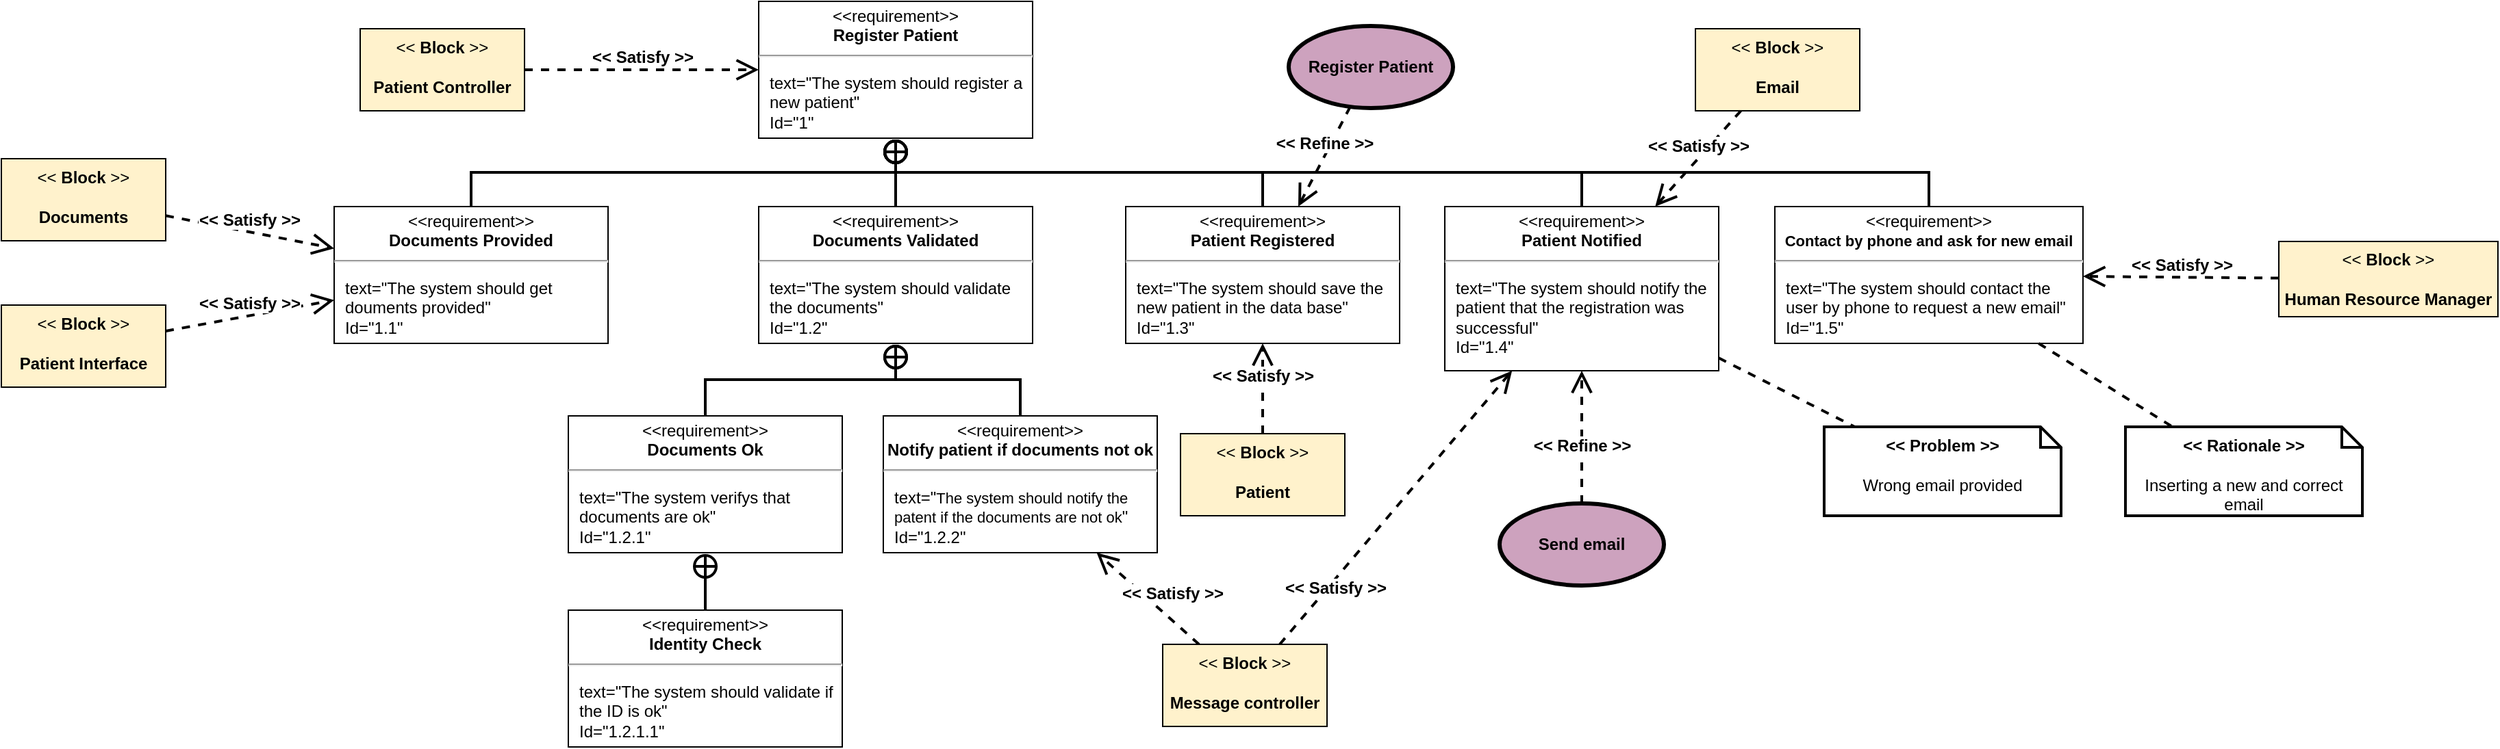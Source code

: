 <mxfile version="24.4.8" type="github">
  <diagram name="Página-1" id="mGCjM0xPOUWwRISaZ-gU">
    <mxGraphModel dx="1861" dy="647" grid="0" gridSize="10" guides="1" tooltips="1" connect="1" arrows="1" fold="1" page="0" pageScale="1" pageWidth="827" pageHeight="1169" math="0" shadow="0">
      <root>
        <mxCell id="0" />
        <mxCell id="1" parent="0" />
        <mxCell id="nnxOR7MUioTcY6HnBUIz-1" value="&lt;p style=&quot;margin:0px;margin-top:4px;text-align:center;&quot;&gt;&amp;lt;&amp;lt;requirement&amp;gt;&amp;gt;&lt;br&gt;&lt;b&gt;Register Patient&lt;/b&gt;&lt;/p&gt;&lt;hr&gt;&lt;p&gt;&lt;/p&gt;&lt;p style=&quot;margin:0px;margin-left:8px;text-align:left;&quot;&gt;text=&quot;The system should register a new patient&quot;&lt;br&gt;Id=&quot;1&quot;&lt;/p&gt;" style="shape=rect;overflow=fill;html=1;whiteSpace=wrap;align=center;" parent="1" vertex="1">
          <mxGeometry x="359" y="40" width="200" height="100" as="geometry" />
        </mxCell>
        <mxCell id="nnxOR7MUioTcY6HnBUIz-3" value="&lt;p style=&quot;margin:0px;margin-top:4px;text-align:center;&quot;&gt;&amp;lt;&amp;lt;requirement&amp;gt;&amp;gt;&lt;br&gt;&lt;b&gt;Documents Provided&lt;/b&gt;&lt;/p&gt;&lt;hr&gt;&lt;p&gt;&lt;/p&gt;&lt;p style=&quot;margin:0px;margin-left:8px;text-align:left;&quot;&gt;text=&quot;The system should get douments provided&quot;&lt;br&gt;Id=&quot;1.1&quot;&lt;/p&gt;" style="shape=rect;overflow=fill;html=1;whiteSpace=wrap;align=center;" parent="1" vertex="1">
          <mxGeometry x="49" y="190" width="200" height="100" as="geometry" />
        </mxCell>
        <mxCell id="nnxOR7MUioTcY6HnBUIz-4" value="&lt;p style=&quot;margin:0px;margin-top:4px;text-align:center;&quot;&gt;&amp;lt;&amp;lt;requirement&amp;gt;&amp;gt;&lt;br&gt;&lt;b&gt;Documents Validated&lt;/b&gt;&lt;/p&gt;&lt;hr&gt;&lt;p&gt;&lt;/p&gt;&lt;p style=&quot;margin:0px;margin-left:8px;text-align:left;&quot;&gt;text=&quot;The system should validate the documents&quot;&lt;br&gt;Id=&quot;1.2&quot;&lt;/p&gt;" style="shape=rect;overflow=fill;html=1;whiteSpace=wrap;align=center;" parent="1" vertex="1">
          <mxGeometry x="359" y="190" width="200" height="100" as="geometry" />
        </mxCell>
        <mxCell id="nnxOR7MUioTcY6HnBUIz-6" value="&lt;p style=&quot;margin:0px;margin-top:4px;text-align:center;&quot;&gt;&amp;lt;&amp;lt;requirement&amp;gt;&amp;gt;&lt;br&gt;&lt;b&gt;Documents Ok&lt;/b&gt;&lt;/p&gt;&lt;hr&gt;&lt;p&gt;&lt;/p&gt;&lt;p style=&quot;margin:0px;margin-left:8px;text-align:left;&quot;&gt;text=&quot;The system verifys that documents are ok&quot;&lt;br&gt;Id=&quot;1.2.1&quot;&lt;/p&gt;" style="shape=rect;overflow=fill;html=1;whiteSpace=wrap;align=center;" parent="1" vertex="1">
          <mxGeometry x="220" y="343" width="200" height="100" as="geometry" />
        </mxCell>
        <mxCell id="nnxOR7MUioTcY6HnBUIz-7" value="&lt;p style=&quot;margin:0px;margin-top:4px;text-align:center;&quot;&gt;&amp;lt;&amp;lt;requirement&amp;gt;&amp;gt;&lt;br&gt;&lt;b&gt;Notify patient if documents not ok&lt;/b&gt;&lt;/p&gt;&lt;hr&gt;&lt;p&gt;&lt;/p&gt;&lt;p style=&quot;margin:0px;margin-left:8px;text-align:left;&quot;&gt;text=&quot;&lt;span style=&quot;font-size: 11px; text-align: center; background-color: rgb(255, 255, 255);&quot;&gt;The system should notify the patent if the documents are not ok&lt;/span&gt;&quot;&lt;br&gt;Id=&quot;1.2.2&quot;&lt;/p&gt;" style="shape=rect;overflow=fill;html=1;whiteSpace=wrap;align=center;" parent="1" vertex="1">
          <mxGeometry x="450" y="343" width="200" height="100" as="geometry" />
        </mxCell>
        <mxCell id="nnxOR7MUioTcY6HnBUIz-8" value="&lt;p style=&quot;margin:0px;margin-top:4px;text-align:center;&quot;&gt;&amp;lt;&amp;lt;requirement&amp;gt;&amp;gt;&lt;br&gt;&lt;b&gt;Identity Check&lt;/b&gt;&lt;/p&gt;&lt;hr&gt;&lt;p&gt;&lt;/p&gt;&lt;p style=&quot;margin:0px;margin-left:8px;text-align:left;&quot;&gt;text=&quot;The system should validate if the ID is ok&quot;&lt;br&gt;Id=&quot;1.2.1.1&quot;&lt;/p&gt;" style="shape=rect;overflow=fill;html=1;whiteSpace=wrap;align=center;" parent="1" vertex="1">
          <mxGeometry x="220" y="485" width="200" height="100" as="geometry" />
        </mxCell>
        <mxCell id="nnxOR7MUioTcY6HnBUIz-9" value="&lt;p style=&quot;margin:0px;margin-top:4px;text-align:center;&quot;&gt;&amp;lt;&amp;lt;requirement&amp;gt;&amp;gt;&lt;br&gt;&lt;b&gt;Patient Registered&lt;/b&gt;&lt;/p&gt;&lt;hr&gt;&lt;p&gt;&lt;/p&gt;&lt;p style=&quot;margin:0px;margin-left:8px;text-align:left;&quot;&gt;text=&quot;The system should save the new patient in the data base&quot;&lt;br&gt;Id=&quot;1.3&quot;&lt;/p&gt;" style="shape=rect;overflow=fill;html=1;whiteSpace=wrap;align=center;" parent="1" vertex="1">
          <mxGeometry x="627" y="190" width="200" height="100" as="geometry" />
        </mxCell>
        <mxCell id="GlkqnVBeI32GuJ0cnk9J-12" style="rounded=0;orthogonalLoop=1;jettySize=auto;html=1;endArrow=none;endFill=0;strokeWidth=2;dashed=1;" parent="1" source="nnxOR7MUioTcY6HnBUIz-10" target="GlkqnVBeI32GuJ0cnk9J-11" edge="1">
          <mxGeometry relative="1" as="geometry" />
        </mxCell>
        <mxCell id="nnxOR7MUioTcY6HnBUIz-10" value="&lt;p style=&quot;margin:0px;margin-top:4px;text-align:center;&quot;&gt;&amp;lt;&amp;lt;requirement&amp;gt;&amp;gt;&lt;br&gt;&lt;b&gt;Patient Notified&lt;/b&gt;&lt;/p&gt;&lt;hr&gt;&lt;p&gt;&lt;/p&gt;&lt;p style=&quot;margin:0px;margin-left:8px;text-align:left;&quot;&gt;text=&quot;The system should notify the patient that the registration was successful&quot;&lt;br&gt;Id=&quot;1.4&quot;&lt;/p&gt;" style="shape=rect;overflow=fill;html=1;whiteSpace=wrap;align=center;" parent="1" vertex="1">
          <mxGeometry x="860" y="190" width="200" height="120" as="geometry" />
        </mxCell>
        <mxCell id="nnxOR7MUioTcY6HnBUIz-11" value="&lt;p style=&quot;margin:0px;margin-top:4px;text-align:center;&quot;&gt;&amp;lt;&amp;lt;requirement&amp;gt;&amp;gt;&lt;br&gt;&lt;span style=&quot;font-size: 11px; background-color: rgb(255, 255, 255);&quot;&gt;&lt;b&gt;Contact by phone and ask for new email&lt;/b&gt;&lt;/span&gt;&lt;br&gt;&lt;/p&gt;&lt;hr&gt;&lt;p&gt;&lt;/p&gt;&lt;p style=&quot;margin:0px;margin-left:8px;text-align:left;&quot;&gt;text=&quot;The system should contact the user by phone to request a new email&quot;&lt;br&gt;Id=&quot;1.5&quot;&lt;/p&gt;" style="shape=rect;overflow=fill;html=1;whiteSpace=wrap;align=center;" parent="1" vertex="1">
          <mxGeometry x="1101" y="190" width="225" height="100" as="geometry" />
        </mxCell>
        <mxCell id="nnxOR7MUioTcY6HnBUIz-16" value="&amp;lt;&amp;lt; &lt;b&gt;Block&amp;nbsp;&lt;/b&gt;&amp;gt;&amp;gt;&lt;br&gt;&lt;br&gt;&lt;b&gt;Human Resource Manager&lt;/b&gt;" style="html=1;align=center;verticalAlign=middle;dashed=0;whiteSpace=wrap;fillColor=#FFF2CC;" parent="1" vertex="1">
          <mxGeometry x="1469" y="215.5" width="160" height="55" as="geometry" />
        </mxCell>
        <mxCell id="GlkqnVBeI32GuJ0cnk9J-1" value="&amp;lt;&amp;lt; &lt;b&gt;Block &lt;/b&gt;&amp;gt;&amp;gt;&lt;div&gt;&lt;br&gt;&lt;b&gt;Documents&lt;/b&gt;&lt;/div&gt;" style="shape=rect;html=1;whiteSpace=wrap;align=center;verticalAlign=top;fillColor=#FFF2CC;" parent="1" vertex="1">
          <mxGeometry x="-194" y="155" width="120" height="60" as="geometry" />
        </mxCell>
        <mxCell id="GlkqnVBeI32GuJ0cnk9J-7" value="&amp;lt;&amp;lt; &lt;b&gt;Block &lt;/b&gt;&amp;gt;&amp;gt;&lt;div&gt;&lt;br&gt;&lt;b&gt;Email&lt;/b&gt;&lt;/div&gt;" style="shape=rect;html=1;whiteSpace=wrap;align=center;verticalAlign=top;fillColor=#FFF2CC;" parent="1" vertex="1">
          <mxGeometry x="1043" y="60" width="120" height="60" as="geometry" />
        </mxCell>
        <mxCell id="GlkqnVBeI32GuJ0cnk9J-8" value="&lt;font style=&quot;font-size: 12px;&quot;&gt;&lt;b&gt;&amp;lt;&amp;lt; Satisfy &amp;gt;&amp;gt;&lt;/b&gt;&lt;/font&gt;" style="edgeStyle=none;html=1;endArrow=open;endSize=12;dashed=1;verticalAlign=bottom;rounded=0;strokeWidth=2;" parent="1" source="GlkqnVBeI32GuJ0cnk9J-7" target="nnxOR7MUioTcY6HnBUIz-10" edge="1">
          <mxGeometry width="160" relative="1" as="geometry">
            <mxPoint x="1054" y="441.0" as="sourcePoint" />
            <mxPoint x="1214" y="441.0" as="targetPoint" />
          </mxGeometry>
        </mxCell>
        <mxCell id="GlkqnVBeI32GuJ0cnk9J-11" value="&lt;span style=&quot;background-color: initial;&quot;&gt;&lt;b&gt;&amp;lt;&amp;lt; Problem &amp;gt;&amp;gt;&lt;/b&gt;&lt;/span&gt;&lt;div&gt;&lt;div style=&quot;font-weight: bold; text-align: left;&quot;&gt;&lt;br&gt;&lt;/div&gt;&lt;div style=&quot;&quot;&gt;Wrong email provided&lt;/div&gt;&lt;/div&gt;" style="shape=note;size=15;align=center;spacingLeft=0;html=1;whiteSpace=wrap;verticalAlign=top;strokeWidth=2;" parent="1" vertex="1">
          <mxGeometry x="1137" y="351" width="173" height="65" as="geometry" />
        </mxCell>
        <mxCell id="GlkqnVBeI32GuJ0cnk9J-14" value="&lt;span style=&quot;background-color: initial;&quot;&gt;&lt;b&gt;&amp;lt;&amp;lt; Rationale &amp;gt;&amp;gt;&lt;/b&gt;&lt;/span&gt;&lt;div&gt;&lt;div style=&quot;font-weight: bold; text-align: left;&quot;&gt;&lt;br&gt;&lt;/div&gt;&lt;div style=&quot;&quot;&gt;Inserting a new and correct email&lt;/div&gt;&lt;/div&gt;" style="shape=note;size=15;align=center;spacingLeft=0;html=1;whiteSpace=wrap;verticalAlign=top;strokeWidth=2;" parent="1" vertex="1">
          <mxGeometry x="1357" y="351" width="173" height="65" as="geometry" />
        </mxCell>
        <mxCell id="GlkqnVBeI32GuJ0cnk9J-15" style="rounded=0;orthogonalLoop=1;jettySize=auto;html=1;endArrow=none;endFill=0;strokeWidth=2;dashed=1;" parent="1" source="nnxOR7MUioTcY6HnBUIz-11" target="GlkqnVBeI32GuJ0cnk9J-14" edge="1">
          <mxGeometry relative="1" as="geometry">
            <mxPoint x="992" y="323" as="sourcePoint" />
            <mxPoint x="1024" y="412" as="targetPoint" />
          </mxGeometry>
        </mxCell>
        <mxCell id="REUDDeqgJxIMgfKwqpik-3" value="&lt;font style=&quot;font-size: 12px;&quot;&gt;&lt;b&gt;&amp;lt;&amp;lt; Satisfy &amp;gt;&amp;gt;&lt;/b&gt;&lt;/font&gt;" style="edgeStyle=none;html=1;endArrow=open;endSize=12;dashed=1;verticalAlign=bottom;rounded=0;strokeWidth=2;" parent="1" source="REUDDeqgJxIMgfKwqpik-6" target="nnxOR7MUioTcY6HnBUIz-1" edge="1">
          <mxGeometry width="160" relative="1" as="geometry">
            <mxPoint x="74" y="90" as="sourcePoint" />
            <mxPoint x="600" y="216.0" as="targetPoint" />
          </mxGeometry>
        </mxCell>
        <mxCell id="REUDDeqgJxIMgfKwqpik-4" value="&amp;lt;&amp;lt; &lt;b&gt;Block &lt;/b&gt;&amp;gt;&amp;gt;&lt;div&gt;&lt;br&gt;&lt;b&gt;Patient Interface&lt;/b&gt;&lt;/div&gt;" style="shape=rect;html=1;whiteSpace=wrap;align=center;verticalAlign=top;fillColor=#FFF2CC;" parent="1" vertex="1">
          <mxGeometry x="-194" y="262" width="120" height="60" as="geometry" />
        </mxCell>
        <mxCell id="REUDDeqgJxIMgfKwqpik-6" value="&amp;lt;&amp;lt; &lt;b&gt;Block &lt;/b&gt;&amp;gt;&amp;gt;&lt;div&gt;&lt;br&gt;&lt;b&gt;Patient Controller&lt;/b&gt;&lt;/div&gt;&lt;div&gt;&lt;b&gt;&lt;br&gt;&lt;/b&gt;&lt;/div&gt;" style="shape=rect;html=1;whiteSpace=wrap;align=center;verticalAlign=top;fillColor=#FFF2CC;" parent="1" vertex="1">
          <mxGeometry x="68" y="60" width="120" height="60" as="geometry" />
        </mxCell>
        <mxCell id="REUDDeqgJxIMgfKwqpik-8" value="Register Patient" style="shape=ellipse;html=1;strokeWidth=3;fontStyle=1;whiteSpace=wrap;align=center;perimeter=ellipsePerimeter;fillColor=#CDA2BE;" parent="1" vertex="1">
          <mxGeometry x="746.0" y="58" width="120" height="60" as="geometry" />
        </mxCell>
        <mxCell id="REUDDeqgJxIMgfKwqpik-9" value="&lt;font style=&quot;font-size: 12px;&quot;&gt;&lt;b&gt;&amp;lt;&amp;lt; Refine &amp;gt;&amp;gt;&lt;/b&gt;&lt;/font&gt;" style="edgeStyle=none;html=1;endArrow=open;endSize=12;dashed=1;verticalAlign=bottom;rounded=0;strokeWidth=2;" parent="1" source="REUDDeqgJxIMgfKwqpik-10" target="nnxOR7MUioTcY6HnBUIz-10" edge="1">
          <mxGeometry x="-0.319" width="160" relative="1" as="geometry">
            <mxPoint x="1084.282" y="520.726" as="sourcePoint" />
            <mxPoint x="1045.0" y="585" as="targetPoint" />
            <mxPoint as="offset" />
          </mxGeometry>
        </mxCell>
        <mxCell id="REUDDeqgJxIMgfKwqpik-10" value="Send email" style="shape=ellipse;html=1;strokeWidth=3;fontStyle=1;whiteSpace=wrap;align=center;perimeter=ellipsePerimeter;fillColor=#CDA2BE;" parent="1" vertex="1">
          <mxGeometry x="900.0" y="407" width="120" height="60" as="geometry" />
        </mxCell>
        <mxCell id="REUDDeqgJxIMgfKwqpik-11" value="&lt;font style=&quot;font-size: 12px;&quot;&gt;&lt;b&gt;&amp;lt;&amp;lt; Satisfy &amp;gt;&amp;gt;&lt;/b&gt;&lt;/font&gt;" style="edgeStyle=none;html=1;endArrow=open;endSize=12;dashed=1;verticalAlign=bottom;rounded=0;strokeWidth=2;" parent="1" source="TKuCa-1dWPl5aqtaTBc1-15" target="nnxOR7MUioTcY6HnBUIz-7" edge="1">
          <mxGeometry x="-0.346" y="-8" width="160" relative="1" as="geometry">
            <mxPoint x="712.627" y="495" as="sourcePoint" />
            <mxPoint x="691.746" y="416" as="targetPoint" />
            <mxPoint as="offset" />
          </mxGeometry>
        </mxCell>
        <mxCell id="REUDDeqgJxIMgfKwqpik-12" value="&lt;font style=&quot;font-size: 12px;&quot;&gt;&lt;b&gt;&amp;lt;&amp;lt; Satisfy &amp;gt;&amp;gt;&lt;/b&gt;&lt;/font&gt;" style="edgeStyle=none;html=1;endArrow=open;endSize=12;dashed=1;verticalAlign=bottom;rounded=0;strokeWidth=2;" parent="1" source="TKuCa-1dWPl5aqtaTBc1-15" target="nnxOR7MUioTcY6HnBUIz-10" edge="1">
          <mxGeometry x="-0.61" y="-10" width="160" relative="1" as="geometry">
            <mxPoint x="766.29" y="495" as="sourcePoint" />
            <mxPoint x="701.51" y="452" as="targetPoint" />
            <mxPoint as="offset" />
          </mxGeometry>
        </mxCell>
        <mxCell id="REUDDeqgJxIMgfKwqpik-13" value="&lt;font style=&quot;font-size: 12px;&quot;&gt;&lt;b&gt;&amp;lt;&amp;lt; Satisfy &amp;gt;&amp;gt;&lt;/b&gt;&lt;/font&gt;" style="edgeStyle=none;html=1;endArrow=open;endSize=12;dashed=1;verticalAlign=bottom;rounded=0;strokeWidth=2;" parent="1" source="nnxOR7MUioTcY6HnBUIz-16" target="nnxOR7MUioTcY6HnBUIz-11" edge="1">
          <mxGeometry width="160" relative="1" as="geometry">
            <mxPoint x="1166" y="305.0" as="sourcePoint" />
            <mxPoint x="1326" y="305.0" as="targetPoint" />
          </mxGeometry>
        </mxCell>
        <mxCell id="REUDDeqgJxIMgfKwqpik-14" value="&lt;font style=&quot;font-size: 12px;&quot;&gt;&lt;b&gt;&amp;lt;&amp;lt; Refine &amp;gt;&amp;gt;&lt;/b&gt;&lt;/font&gt;" style="edgeStyle=none;html=1;endArrow=open;endSize=12;dashed=1;verticalAlign=bottom;rounded=0;strokeWidth=2;" parent="1" source="REUDDeqgJxIMgfKwqpik-8" target="nnxOR7MUioTcY6HnBUIz-9" edge="1">
          <mxGeometry width="160" relative="1" as="geometry">
            <mxPoint x="1035" y="283" as="sourcePoint" />
            <mxPoint x="1195" y="283" as="targetPoint" />
          </mxGeometry>
        </mxCell>
        <mxCell id="TKuCa-1dWPl5aqtaTBc1-1" value="&lt;font style=&quot;font-size: 12px;&quot;&gt;&lt;b&gt;&amp;lt;&amp;lt; Satisfy &amp;gt;&amp;gt;&lt;/b&gt;&lt;/font&gt;" style="edgeStyle=none;html=1;endArrow=open;endSize=12;dashed=1;verticalAlign=bottom;rounded=0;strokeWidth=2;" parent="1" source="TKuCa-1dWPl5aqtaTBc1-2" target="nnxOR7MUioTcY6HnBUIz-9" edge="1">
          <mxGeometry width="160" relative="1" as="geometry">
            <mxPoint x="727" y="361" as="sourcePoint" />
            <mxPoint x="835" y="350.0" as="targetPoint" />
          </mxGeometry>
        </mxCell>
        <mxCell id="TKuCa-1dWPl5aqtaTBc1-2" value="&amp;lt;&amp;lt; &lt;b&gt;Block &lt;/b&gt;&amp;gt;&amp;gt;&lt;div&gt;&lt;br&gt;&lt;b&gt;Patient&lt;/b&gt;&lt;/div&gt;" style="shape=rect;html=1;whiteSpace=wrap;align=center;verticalAlign=top;fillColor=#FFF2CC;" parent="1" vertex="1">
          <mxGeometry x="667" y="356" width="120" height="60" as="geometry" />
        </mxCell>
        <mxCell id="TKuCa-1dWPl5aqtaTBc1-3" value="" style="endArrow=circlePlus;html=1;rounded=0;strokeWidth=2;endFill=0;entryX=0.5;entryY=1;entryDx=0;entryDy=0;exitX=0.5;exitY=0;exitDx=0;exitDy=0;edgeStyle=orthogonalEdgeStyle;" parent="1" source="nnxOR7MUioTcY6HnBUIz-4" target="nnxOR7MUioTcY6HnBUIz-1" edge="1">
          <mxGeometry width="50" height="50" relative="1" as="geometry">
            <mxPoint x="644" y="182" as="sourcePoint" />
            <mxPoint x="644" y="123" as="targetPoint" />
          </mxGeometry>
        </mxCell>
        <mxCell id="TKuCa-1dWPl5aqtaTBc1-4" value="" style="endArrow=circlePlus;html=1;rounded=0;strokeWidth=2;endFill=0;entryX=0.5;entryY=1;entryDx=0;entryDy=0;exitX=0.5;exitY=0;exitDx=0;exitDy=0;edgeStyle=orthogonalEdgeStyle;" parent="1" source="nnxOR7MUioTcY6HnBUIz-9" target="nnxOR7MUioTcY6HnBUIz-1" edge="1">
          <mxGeometry width="50" height="50" relative="1" as="geometry">
            <mxPoint x="512" y="193" as="sourcePoint" />
            <mxPoint x="512" y="143" as="targetPoint" />
          </mxGeometry>
        </mxCell>
        <mxCell id="TKuCa-1dWPl5aqtaTBc1-5" value="" style="endArrow=circlePlus;html=1;rounded=0;strokeWidth=2;endFill=0;entryX=0.5;entryY=1;entryDx=0;entryDy=0;exitX=0.5;exitY=0;exitDx=0;exitDy=0;edgeStyle=orthogonalEdgeStyle;" parent="1" source="nnxOR7MUioTcY6HnBUIz-3" target="nnxOR7MUioTcY6HnBUIz-1" edge="1">
          <mxGeometry width="50" height="50" relative="1" as="geometry">
            <mxPoint x="463" y="188" as="sourcePoint" />
            <mxPoint x="195" y="138" as="targetPoint" />
          </mxGeometry>
        </mxCell>
        <mxCell id="TKuCa-1dWPl5aqtaTBc1-6" value="" style="endArrow=circlePlus;html=1;rounded=0;strokeWidth=2;endFill=0;entryX=0.5;entryY=1;entryDx=0;entryDy=0;exitX=0.5;exitY=0;exitDx=0;exitDy=0;edgeStyle=orthogonalEdgeStyle;" parent="1" source="nnxOR7MUioTcY6HnBUIz-10" target="nnxOR7MUioTcY6HnBUIz-1" edge="1">
          <mxGeometry width="50" height="50" relative="1" as="geometry">
            <mxPoint x="737" y="200" as="sourcePoint" />
            <mxPoint x="469" y="150" as="targetPoint" />
          </mxGeometry>
        </mxCell>
        <mxCell id="TKuCa-1dWPl5aqtaTBc1-7" value="" style="endArrow=circlePlus;html=1;rounded=0;strokeWidth=2;endFill=0;entryX=0.5;entryY=1;entryDx=0;entryDy=0;exitX=0.5;exitY=0;exitDx=0;exitDy=0;edgeStyle=orthogonalEdgeStyle;" parent="1" source="nnxOR7MUioTcY6HnBUIz-11" target="nnxOR7MUioTcY6HnBUIz-1" edge="1">
          <mxGeometry width="50" height="50" relative="1" as="geometry">
            <mxPoint x="970" y="200" as="sourcePoint" />
            <mxPoint x="469" y="150" as="targetPoint" />
          </mxGeometry>
        </mxCell>
        <mxCell id="TKuCa-1dWPl5aqtaTBc1-8" value="" style="endArrow=circlePlus;html=1;rounded=0;strokeWidth=2;endFill=0;entryX=0.5;entryY=1;entryDx=0;entryDy=0;exitX=0.5;exitY=0;exitDx=0;exitDy=0;edgeStyle=orthogonalEdgeStyle;" parent="1" source="nnxOR7MUioTcY6HnBUIz-8" target="nnxOR7MUioTcY6HnBUIz-6" edge="1">
          <mxGeometry width="50" height="50" relative="1" as="geometry">
            <mxPoint x="-56" y="461.75" as="sourcePoint" />
            <mxPoint x="254" y="411.75" as="targetPoint" />
          </mxGeometry>
        </mxCell>
        <mxCell id="TKuCa-1dWPl5aqtaTBc1-9" value="" style="endArrow=circlePlus;html=1;rounded=0;strokeWidth=2;endFill=0;entryX=0.5;entryY=1;entryDx=0;entryDy=0;exitX=0.5;exitY=0;exitDx=0;exitDy=0;edgeStyle=orthogonalEdgeStyle;" parent="1" source="nnxOR7MUioTcY6HnBUIz-6" target="nnxOR7MUioTcY6HnBUIz-4" edge="1">
          <mxGeometry width="50" height="50" relative="1" as="geometry">
            <mxPoint x="330" y="495" as="sourcePoint" />
            <mxPoint x="330" y="440" as="targetPoint" />
          </mxGeometry>
        </mxCell>
        <mxCell id="TKuCa-1dWPl5aqtaTBc1-10" value="" style="endArrow=circlePlus;html=1;rounded=0;strokeWidth=2;endFill=0;entryX=0.5;entryY=1;entryDx=0;entryDy=0;exitX=0.5;exitY=0;exitDx=0;exitDy=0;edgeStyle=orthogonalEdgeStyle;" parent="1" source="nnxOR7MUioTcY6HnBUIz-7" target="nnxOR7MUioTcY6HnBUIz-4" edge="1">
          <mxGeometry width="50" height="50" relative="1" as="geometry">
            <mxPoint x="330" y="340" as="sourcePoint" />
            <mxPoint x="469" y="300" as="targetPoint" />
          </mxGeometry>
        </mxCell>
        <mxCell id="TKuCa-1dWPl5aqtaTBc1-13" value="&lt;font style=&quot;font-size: 12px;&quot;&gt;&lt;b&gt;&amp;lt;&amp;lt; Satisfy &amp;gt;&amp;gt;&lt;/b&gt;&lt;/font&gt;" style="edgeStyle=none;html=1;endArrow=open;endSize=12;dashed=1;verticalAlign=bottom;rounded=0;strokeWidth=2;" parent="1" source="GlkqnVBeI32GuJ0cnk9J-1" target="nnxOR7MUioTcY6HnBUIz-3" edge="1">
          <mxGeometry width="160" relative="1" as="geometry">
            <mxPoint x="70" y="236.0" as="sourcePoint" />
            <mxPoint x="230" y="236.0" as="targetPoint" />
          </mxGeometry>
        </mxCell>
        <mxCell id="TKuCa-1dWPl5aqtaTBc1-14" value="&lt;font style=&quot;font-size: 12px;&quot;&gt;&lt;b&gt;&amp;lt;&amp;lt; Satisfy &amp;gt;&amp;gt;&lt;/b&gt;&lt;/font&gt;" style="edgeStyle=none;html=1;endArrow=open;endSize=12;dashed=1;verticalAlign=bottom;rounded=0;strokeWidth=2;" parent="1" source="REUDDeqgJxIMgfKwqpik-4" target="nnxOR7MUioTcY6HnBUIz-3" edge="1">
          <mxGeometry width="160" relative="1" as="geometry">
            <mxPoint x="-64" y="207" as="sourcePoint" />
            <mxPoint x="59" y="231" as="targetPoint" />
          </mxGeometry>
        </mxCell>
        <mxCell id="TKuCa-1dWPl5aqtaTBc1-15" value="&amp;lt;&amp;lt; &lt;b&gt;Block &lt;/b&gt;&amp;gt;&amp;gt;&lt;div&gt;&lt;br&gt;&lt;b&gt;Message controller&lt;/b&gt;&lt;/div&gt;" style="shape=rect;html=1;whiteSpace=wrap;align=center;verticalAlign=top;fillColor=#FFF2CC;" parent="1" vertex="1">
          <mxGeometry x="654" y="510" width="120" height="60" as="geometry" />
        </mxCell>
      </root>
    </mxGraphModel>
  </diagram>
</mxfile>
